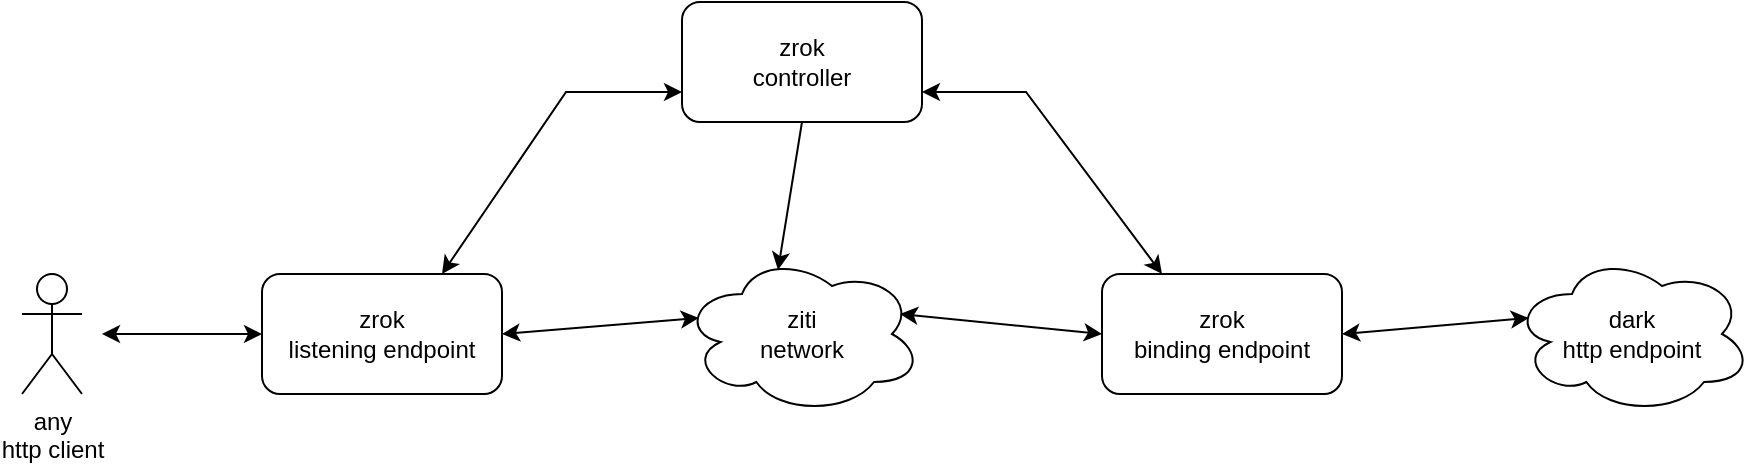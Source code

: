 <mxfile version="19.0.3" type="device"><diagram id="_Ghql2C1og50n_kotsIi" name="overview"><mxGraphModel dx="2057" dy="1129" grid="1" gridSize="10" guides="1" tooltips="1" connect="1" arrows="1" fold="1" page="1" pageScale="1" pageWidth="1700" pageHeight="1100" math="0" shadow="0"><root><mxCell id="0"/><mxCell id="1" parent="0"/><mxCell id="KRk2ur_QPlLHdqbURUod-1" value="ziti&lt;br&gt;network" style="ellipse;shape=cloud;whiteSpace=wrap;html=1;" parent="1" vertex="1"><mxGeometry x="748" y="536" width="120" height="80" as="geometry"/></mxCell><mxCell id="KRk2ur_QPlLHdqbURUod-2" value="zrok&lt;br&gt;binding endpoint" style="rounded=1;whiteSpace=wrap;html=1;" parent="1" vertex="1"><mxGeometry x="958" y="546" width="120" height="60" as="geometry"/></mxCell><mxCell id="KRk2ur_QPlLHdqbURUod-3" value="dark&lt;br&gt;http endpoint" style="ellipse;shape=cloud;whiteSpace=wrap;html=1;" parent="1" vertex="1"><mxGeometry x="1163" y="536" width="120" height="80" as="geometry"/></mxCell><mxCell id="KRk2ur_QPlLHdqbURUod-4" value="zrok&lt;br&gt;listening endpoint" style="rounded=1;whiteSpace=wrap;html=1;" parent="1" vertex="1"><mxGeometry x="538" y="546" width="120" height="60" as="geometry"/></mxCell><mxCell id="KRk2ur_QPlLHdqbURUod-5" value="any&lt;br&gt;http client" style="shape=umlActor;verticalLabelPosition=bottom;verticalAlign=top;html=1;outlineConnect=0;" parent="1" vertex="1"><mxGeometry x="418" y="546" width="30" height="60" as="geometry"/></mxCell><mxCell id="KRk2ur_QPlLHdqbURUod-6" value="" style="endArrow=classic;startArrow=classic;html=1;rounded=0;entryX=0;entryY=0.5;entryDx=0;entryDy=0;" parent="1" target="KRk2ur_QPlLHdqbURUod-4" edge="1"><mxGeometry width="50" height="50" relative="1" as="geometry"><mxPoint x="458" y="576" as="sourcePoint"/><mxPoint x="578" y="686" as="targetPoint"/></mxGeometry></mxCell><mxCell id="KRk2ur_QPlLHdqbURUod-7" value="" style="endArrow=classic;startArrow=classic;html=1;rounded=0;entryX=0.07;entryY=0.4;entryDx=0;entryDy=0;entryPerimeter=0;exitX=1;exitY=0.5;exitDx=0;exitDy=0;" parent="1" source="KRk2ur_QPlLHdqbURUod-4" target="KRk2ur_QPlLHdqbURUod-1" edge="1"><mxGeometry width="50" height="50" relative="1" as="geometry"><mxPoint x="678" y="716" as="sourcePoint"/><mxPoint x="728" y="666" as="targetPoint"/></mxGeometry></mxCell><mxCell id="KRk2ur_QPlLHdqbURUod-8" value="" style="endArrow=classic;startArrow=classic;html=1;rounded=0;entryX=0;entryY=0.5;entryDx=0;entryDy=0;exitX=0.908;exitY=0.375;exitDx=0;exitDy=0;exitPerimeter=0;" parent="1" source="KRk2ur_QPlLHdqbURUod-1" target="KRk2ur_QPlLHdqbURUod-2" edge="1"><mxGeometry width="50" height="50" relative="1" as="geometry"><mxPoint x="938" y="736" as="sourcePoint"/><mxPoint x="988" y="686" as="targetPoint"/></mxGeometry></mxCell><mxCell id="KRk2ur_QPlLHdqbURUod-9" value="" style="endArrow=classic;startArrow=classic;html=1;rounded=0;entryX=0.07;entryY=0.4;entryDx=0;entryDy=0;entryPerimeter=0;exitX=1;exitY=0.5;exitDx=0;exitDy=0;" parent="1" source="KRk2ur_QPlLHdqbURUod-2" target="KRk2ur_QPlLHdqbURUod-3" edge="1"><mxGeometry width="50" height="50" relative="1" as="geometry"><mxPoint x="1188" y="716" as="sourcePoint"/><mxPoint x="1238" y="666" as="targetPoint"/></mxGeometry></mxCell><mxCell id="Fj5XkJB1skiP3xBtgSb3-1" value="zrok&lt;br&gt;controller" style="rounded=1;whiteSpace=wrap;html=1;" parent="1" vertex="1"><mxGeometry x="748" y="410" width="120" height="60" as="geometry"/></mxCell><mxCell id="Fj5XkJB1skiP3xBtgSb3-2" value="" style="endArrow=classic;html=1;rounded=0;exitX=0.5;exitY=1;exitDx=0;exitDy=0;entryX=0.4;entryY=0.1;entryDx=0;entryDy=0;entryPerimeter=0;" parent="1" source="Fj5XkJB1skiP3xBtgSb3-1" target="KRk2ur_QPlLHdqbURUod-1" edge="1"><mxGeometry width="50" height="50" relative="1" as="geometry"><mxPoint x="870" y="560" as="sourcePoint"/><mxPoint x="920" y="510" as="targetPoint"/></mxGeometry></mxCell><mxCell id="Fj5XkJB1skiP3xBtgSb3-3" value="" style="endArrow=classic;html=1;rounded=0;exitX=0;exitY=0.75;exitDx=0;exitDy=0;entryX=0.75;entryY=0;entryDx=0;entryDy=0;startArrow=classic;startFill=1;" parent="1" source="Fj5XkJB1skiP3xBtgSb3-1" target="KRk2ur_QPlLHdqbURUod-4" edge="1"><mxGeometry width="50" height="50" relative="1" as="geometry"><mxPoint x="490" y="460" as="sourcePoint"/><mxPoint x="540" y="410" as="targetPoint"/><Array as="points"><mxPoint x="690" y="455"/></Array></mxGeometry></mxCell><mxCell id="Fj5XkJB1skiP3xBtgSb3-4" value="" style="endArrow=classic;html=1;rounded=0;exitX=1;exitY=0.75;exitDx=0;exitDy=0;entryX=0.25;entryY=0;entryDx=0;entryDy=0;endFill=1;startArrow=classic;startFill=1;" parent="1" source="Fj5XkJB1skiP3xBtgSb3-1" target="KRk2ur_QPlLHdqbURUod-2" edge="1"><mxGeometry width="50" height="50" relative="1" as="geometry"><mxPoint x="370" y="370" as="sourcePoint"/><mxPoint x="420" y="320" as="targetPoint"/><Array as="points"><mxPoint x="920" y="455"/></Array></mxGeometry></mxCell></root></mxGraphModel></diagram></mxfile>